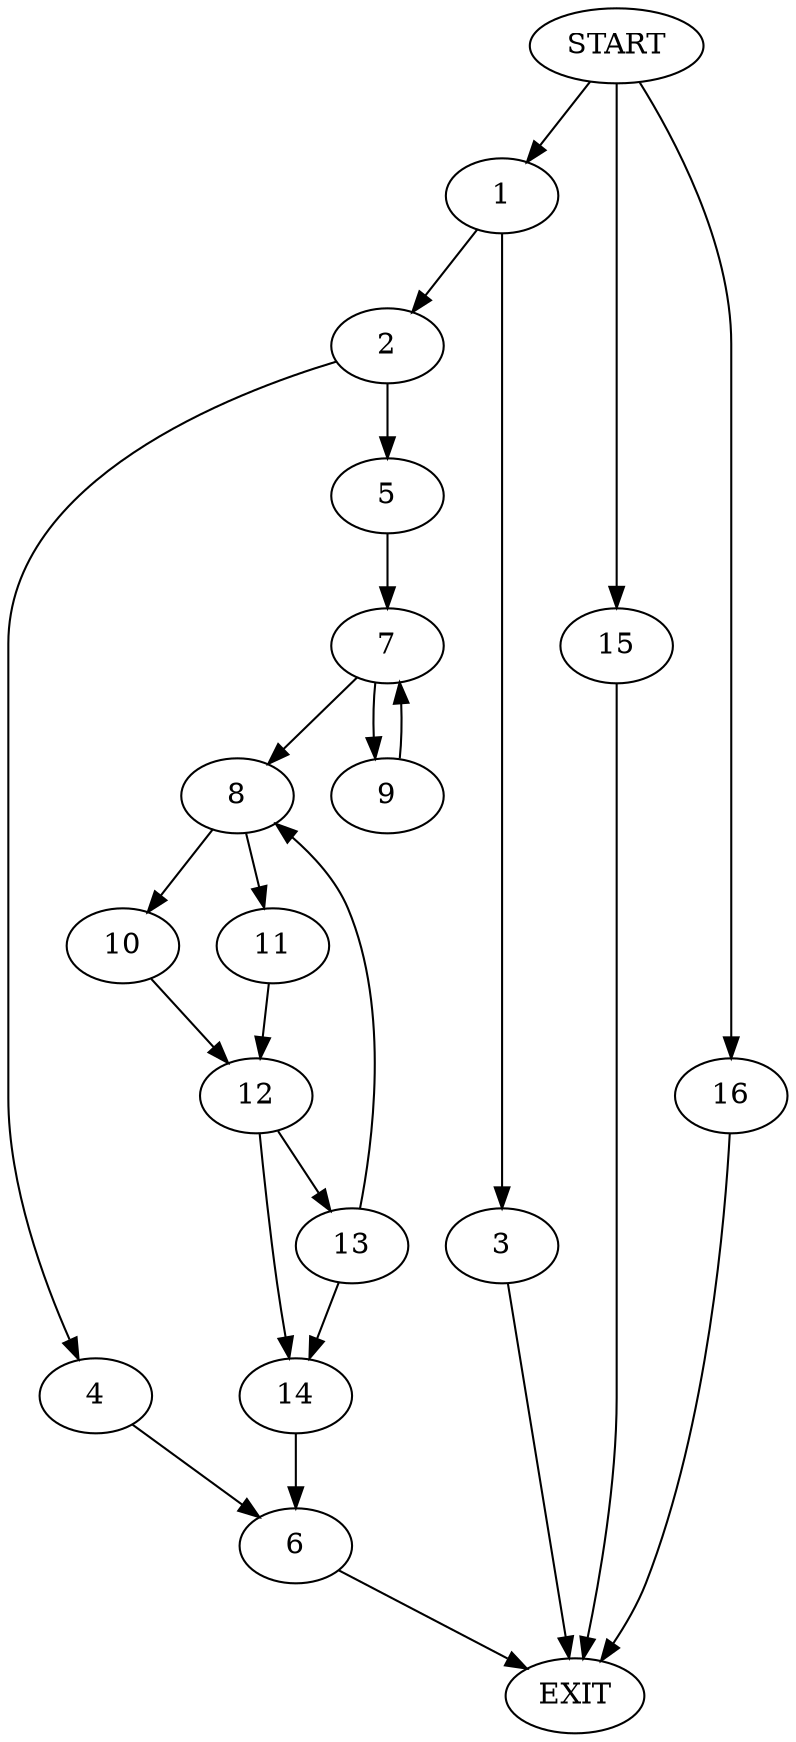 digraph {
0 [label="START"]
17 [label="EXIT"]
0 -> 1
1 -> 2
1 -> 3
2 -> 4
2 -> 5
3 -> 17
4 -> 6
5 -> 7
6 -> 17
7 -> 8
7 -> 9
9 -> 7
8 -> 10
8 -> 11
11 -> 12
10 -> 12
12 -> 13
12 -> 14
13 -> 14
13 -> 8
14 -> 6
0 -> 15
15 -> 17
0 -> 16
16 -> 17
}
